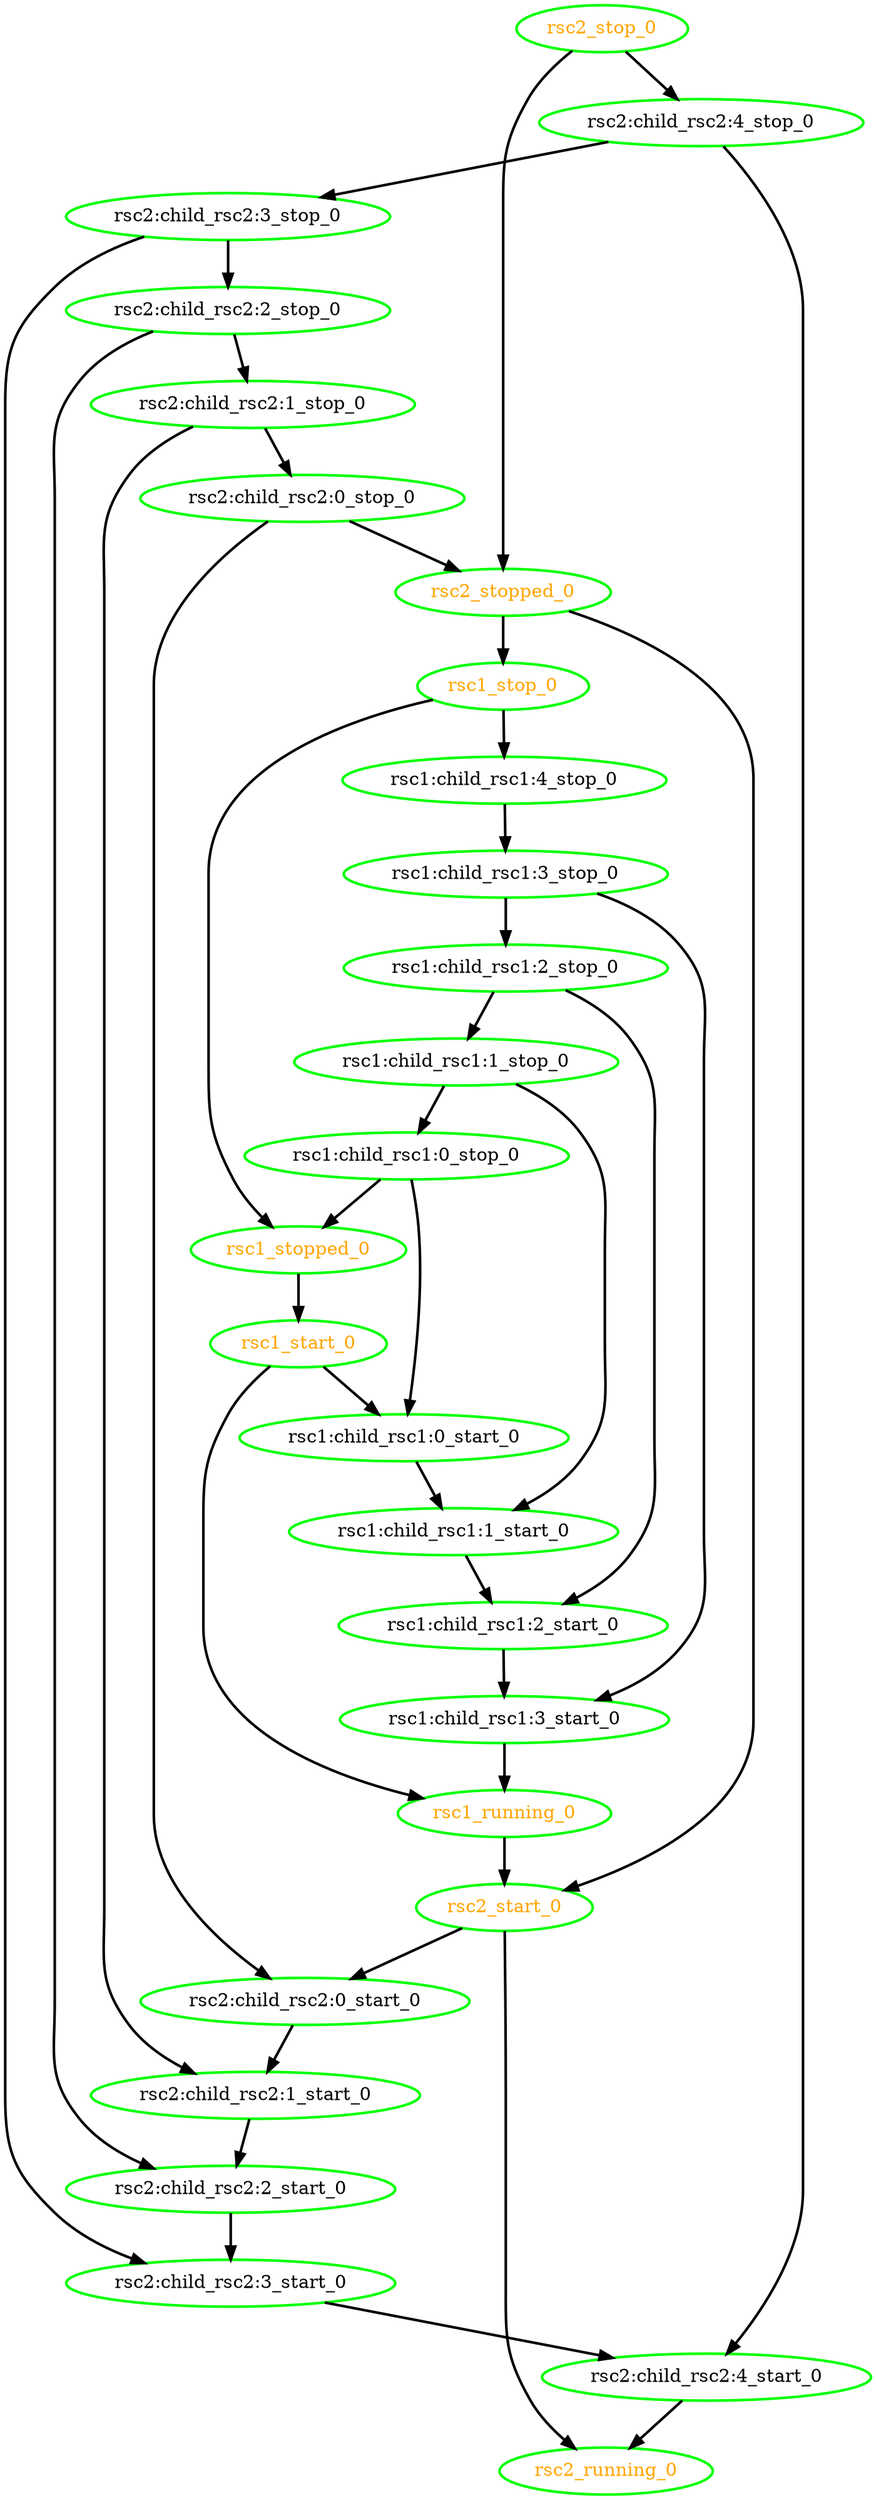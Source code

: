 digraph "g" {
	size = "30,30"
"rsc1:child_rsc1:0_stop_0" [ tooltip="node1" style=bold color="green" fontcolor="black" ]
"rsc1:child_rsc1:0_start_0" [ tooltip="node1" style=bold color="green" fontcolor="black" ]
"rsc1:child_rsc1:1_stop_0" [ tooltip="node1" style=bold color="green" fontcolor="black" ]
"rsc1:child_rsc1:1_start_0" [ tooltip="node2" style=bold color="green" fontcolor="black" ]
"rsc1:child_rsc1:2_stop_0" [ tooltip="node1" style=bold color="green" fontcolor="black" ]
"rsc1:child_rsc1:2_start_0" [ tooltip="node1" style=bold color="green" fontcolor="black" ]
"rsc1:child_rsc1:3_stop_0" [ tooltip="node1" style=bold color="green" fontcolor="black" ]
"rsc1:child_rsc1:3_start_0" [ tooltip="node2" style=bold color="green" fontcolor="black" ]
"rsc1:child_rsc1:4_stop_0" [ tooltip="node1" style=bold color="green" fontcolor="black" ]
"rsc1_start_0" [ tooltip="" style=bold color="green" fontcolor="orange" ]
"rsc1_running_0" [ tooltip="" style=bold color="green" fontcolor="orange" ]
"rsc1_stop_0" [ tooltip="" style=bold color="green" fontcolor="orange" ]
"rsc1_stopped_0" [ tooltip="" style=bold color="green" fontcolor="orange" ]
"rsc2:child_rsc2:0_stop_0" [ tooltip="node2" style=bold color="green" fontcolor="black" ]
"rsc2:child_rsc2:0_start_0" [ tooltip="node1" style=bold color="green" fontcolor="black" ]
"rsc2:child_rsc2:1_stop_0" [ tooltip="node2" style=bold color="green" fontcolor="black" ]
"rsc2:child_rsc2:1_start_0" [ tooltip="node2" style=bold color="green" fontcolor="black" ]
"rsc2:child_rsc2:2_stop_0" [ tooltip="node2" style=bold color="green" fontcolor="black" ]
"rsc2:child_rsc2:2_start_0" [ tooltip="node1" style=bold color="green" fontcolor="black" ]
"rsc2:child_rsc2:3_stop_0" [ tooltip="node2" style=bold color="green" fontcolor="black" ]
"rsc2:child_rsc2:3_start_0" [ tooltip="node2" style=bold color="green" fontcolor="black" ]
"rsc2:child_rsc2:4_stop_0" [ tooltip="node2" style=bold color="green" fontcolor="black" ]
"rsc2:child_rsc2:4_start_0" [ tooltip="node1" style=bold color="green" fontcolor="black" ]
"rsc2_start_0" [ tooltip="" style=bold color="green" fontcolor="orange" ]
"rsc2_running_0" [ tooltip="" style=bold color="green" fontcolor="orange" ]
"rsc2_stop_0" [ tooltip="" style=bold color="green" fontcolor="orange" ]
"rsc2_stopped_0" [ tooltip="" style=bold color="green" fontcolor="orange" ]
"rsc1:child_rsc1:1_stop_0" -> "rsc1:child_rsc1:0_stop_0" [ style = bold]
"rsc1:child_rsc1:0_stop_0" -> "rsc1:child_rsc1:0_start_0" [ style = bold]
"rsc1_start_0" -> "rsc1:child_rsc1:0_start_0" [ style = bold]
"rsc1:child_rsc1:2_stop_0" -> "rsc1:child_rsc1:1_stop_0" [ style = bold]
"rsc1:child_rsc1:0_start_0" -> "rsc1:child_rsc1:1_start_0" [ style = bold]
"rsc1:child_rsc1:1_stop_0" -> "rsc1:child_rsc1:1_start_0" [ style = bold]
"rsc1:child_rsc1:3_stop_0" -> "rsc1:child_rsc1:2_stop_0" [ style = bold]
"rsc1:child_rsc1:1_start_0" -> "rsc1:child_rsc1:2_start_0" [ style = bold]
"rsc1:child_rsc1:2_stop_0" -> "rsc1:child_rsc1:2_start_0" [ style = bold]
"rsc1:child_rsc1:4_stop_0" -> "rsc1:child_rsc1:3_stop_0" [ style = bold]
"rsc1:child_rsc1:2_start_0" -> "rsc1:child_rsc1:3_start_0" [ style = bold]
"rsc1:child_rsc1:3_stop_0" -> "rsc1:child_rsc1:3_start_0" [ style = bold]
"rsc1_stop_0" -> "rsc1:child_rsc1:4_stop_0" [ style = bold]
"rsc1_stopped_0" -> "rsc1_start_0" [ style = bold]
"rsc1:child_rsc1:3_start_0" -> "rsc1_running_0" [ style = bold]
"rsc1_start_0" -> "rsc1_running_0" [ style = bold]
"rsc2_stopped_0" -> "rsc1_stop_0" [ style = bold]
"rsc1:child_rsc1:0_stop_0" -> "rsc1_stopped_0" [ style = bold]
"rsc1_stop_0" -> "rsc1_stopped_0" [ style = bold]
"rsc2:child_rsc2:1_stop_0" -> "rsc2:child_rsc2:0_stop_0" [ style = bold]
"rsc2:child_rsc2:0_stop_0" -> "rsc2:child_rsc2:0_start_0" [ style = bold]
"rsc2_start_0" -> "rsc2:child_rsc2:0_start_0" [ style = bold]
"rsc2:child_rsc2:2_stop_0" -> "rsc2:child_rsc2:1_stop_0" [ style = bold]
"rsc2:child_rsc2:0_start_0" -> "rsc2:child_rsc2:1_start_0" [ style = bold]
"rsc2:child_rsc2:1_stop_0" -> "rsc2:child_rsc2:1_start_0" [ style = bold]
"rsc2:child_rsc2:3_stop_0" -> "rsc2:child_rsc2:2_stop_0" [ style = bold]
"rsc2:child_rsc2:1_start_0" -> "rsc2:child_rsc2:2_start_0" [ style = bold]
"rsc2:child_rsc2:2_stop_0" -> "rsc2:child_rsc2:2_start_0" [ style = bold]
"rsc2:child_rsc2:4_stop_0" -> "rsc2:child_rsc2:3_stop_0" [ style = bold]
"rsc2:child_rsc2:2_start_0" -> "rsc2:child_rsc2:3_start_0" [ style = bold]
"rsc2:child_rsc2:3_stop_0" -> "rsc2:child_rsc2:3_start_0" [ style = bold]
"rsc2_stop_0" -> "rsc2:child_rsc2:4_stop_0" [ style = bold]
"rsc2:child_rsc2:3_start_0" -> "rsc2:child_rsc2:4_start_0" [ style = bold]
"rsc2:child_rsc2:4_stop_0" -> "rsc2:child_rsc2:4_start_0" [ style = bold]
"rsc1_running_0" -> "rsc2_start_0" [ style = bold]
"rsc2_stopped_0" -> "rsc2_start_0" [ style = bold]
"rsc2:child_rsc2:4_start_0" -> "rsc2_running_0" [ style = bold]
"rsc2_start_0" -> "rsc2_running_0" [ style = bold]
"rsc2:child_rsc2:0_stop_0" -> "rsc2_stopped_0" [ style = bold]
"rsc2_stop_0" -> "rsc2_stopped_0" [ style = bold]
}
